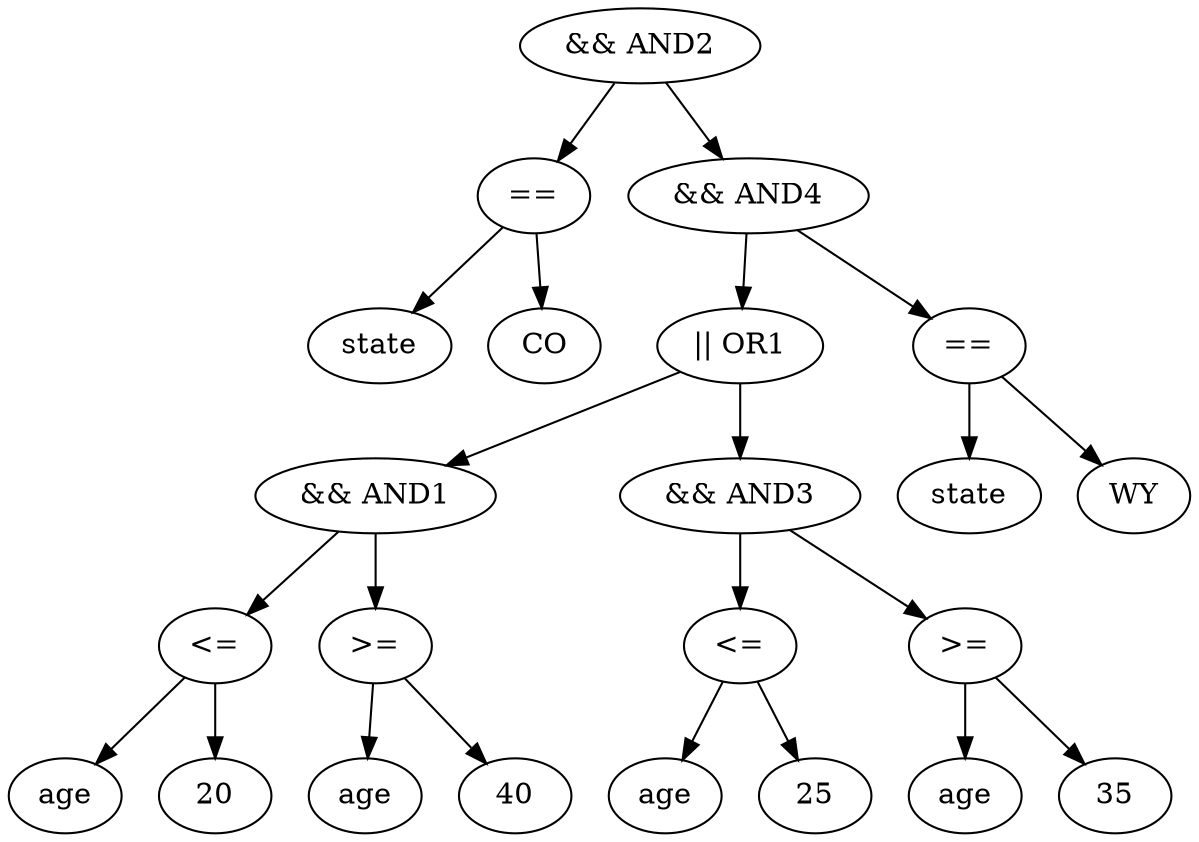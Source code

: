 digraph {
	
	s_AND1 -> s_LE1;
	s_AND1 -> s_GE1;
	s_OR1 -> s_AND3;
	s_OR1 -> s_AND1;
	s_LE1 -> s_AGE1;
	s_GE1 -> s_AGE2;
	s_LE1 -> s_20;
	s_GE1 -> s_40;
	s_EQ1 -> s_STATE1;
	s_EQ1 -> s_CO;
	

	s_LE1 [label="<="];
	s_GE1 [label=">="];
	s_AGE1 [label="age"];
	s_AGE2 [label="age"];
	s_40 [label="40"];
	s_20 [label="20"];
	s_AND1 [label="&& AND1"];
	s_AND2 [label="&& AND2"];
	s_EQ1 [label="=="];
	s_CO [label="CO"];
	s_STATE1 [label="state"];

	s_AND3 -> s_LE2;
	s_AND3 -> s_GE2;
	s_AND4 -> s_EQ2;
	s_AND4 -> s_OR1;
	s_LE2 -> s_AGE3;
	s_GE2 -> s_AGE4;
	s_LE2 -> s_25;
	s_GE2 -> s_35;
	s_EQ2 -> s_STATE2;
	s_EQ2 -> s_WY;
	

	s_LE2 [label="<="];
	s_GE2 [label=">="];
	s_AGE3 [label="age"];
	s_AGE4 [label="age"];
	s_35 [label="35"];
	s_25 [label="25"];
	s_AND3 [label="&& AND3"];
	s_AND4 [label="&& AND4"];
	s_EQ2 [label="=="];
	s_WY [label="WY"];
	s_STATE2 [label="state"];

	s_AND2 -> s_EQ1;
	s_AND2 -> s_AND4;

	s_OR1 [label="|| OR1"];

}
